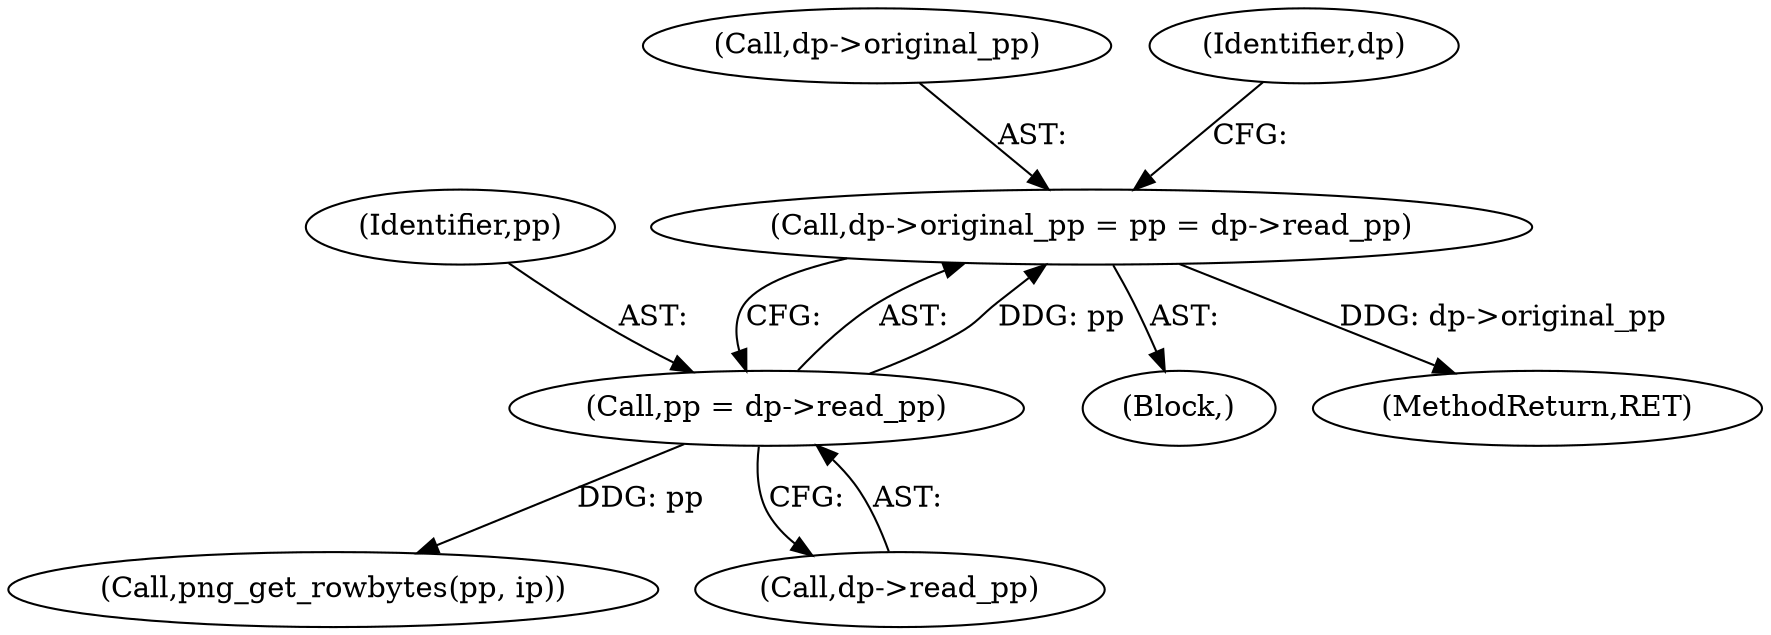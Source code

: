digraph "0_Android_9d4853418ab2f754c2b63e091c29c5529b8b86ca_25@API" {
"1000122" [label="(Call,dp->original_pp = pp = dp->read_pp)"];
"1000126" [label="(Call,pp = dp->read_pp)"];
"1000155" [label="(Call,png_get_rowbytes(pp, ip))"];
"1000122" [label="(Call,dp->original_pp = pp = dp->read_pp)"];
"1000128" [label="(Call,dp->read_pp)"];
"1000121" [label="(Block,)"];
"1000388" [label="(MethodReturn,RET)"];
"1000123" [label="(Call,dp->original_pp)"];
"1000133" [label="(Identifier,dp)"];
"1000126" [label="(Call,pp = dp->read_pp)"];
"1000127" [label="(Identifier,pp)"];
"1000122" -> "1000121"  [label="AST: "];
"1000122" -> "1000126"  [label="CFG: "];
"1000123" -> "1000122"  [label="AST: "];
"1000126" -> "1000122"  [label="AST: "];
"1000133" -> "1000122"  [label="CFG: "];
"1000122" -> "1000388"  [label="DDG: dp->original_pp"];
"1000126" -> "1000122"  [label="DDG: pp"];
"1000126" -> "1000128"  [label="CFG: "];
"1000127" -> "1000126"  [label="AST: "];
"1000128" -> "1000126"  [label="AST: "];
"1000126" -> "1000155"  [label="DDG: pp"];
}
